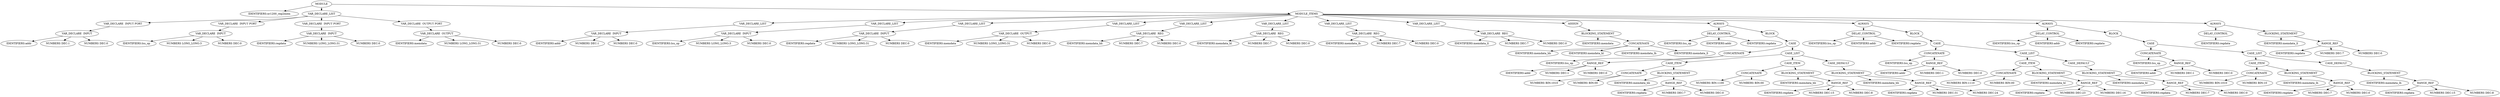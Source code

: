 digraph G {	
ranksep=.25;
	0 [label="MODULE"];
	1 [label="IDENTIFIERS:or1200_reg2mem"];
	0 -> 1;
	2 [label="VAR_DECLARE_LIST"];
	0 -> 2;
	3 [label="VAR_DECLARE  INPUT PORT"];
	2 -> 3;
	4 [label="VAR_DECLARE  INPUT"];
	3 -> 4;
	5 [label="IDENTIFIERS:addr"];
	4 -> 5;
	6 [label="NUMBERS DEC:1"];
	4 -> 6;
	7 [label="NUMBERS DEC:0"];
	4 -> 7;
	16 [label="VAR_DECLARE  INPUT PORT"];
	2 -> 16;
	17 [label="VAR_DECLARE  INPUT"];
	16 -> 17;
	18 [label="IDENTIFIERS:lsu_op"];
	17 -> 18;
	19 [label="NUMBERS LONG_LONG:3"];
	17 -> 19;
	20 [label="NUMBERS DEC:0"];
	17 -> 20;
	29 [label="VAR_DECLARE  INPUT PORT"];
	2 -> 29;
	30 [label="VAR_DECLARE  INPUT"];
	29 -> 30;
	31 [label="IDENTIFIERS:regdata"];
	30 -> 31;
	32 [label="NUMBERS LONG_LONG:31"];
	30 -> 32;
	33 [label="NUMBERS DEC:0"];
	30 -> 33;
	42 [label="VAR_DECLARE  OUTPUT PORT"];
	2 -> 42;
	43 [label="VAR_DECLARE  OUTPUT"];
	42 -> 43;
	44 [label="IDENTIFIERS:memdata"];
	43 -> 44;
	45 [label="NUMBERS LONG_LONG:31"];
	43 -> 45;
	46 [label="NUMBERS DEC:0"];
	43 -> 46;
	55 [label="MODULE_ITEMS"];
	0 -> 55;
	56 [label="VAR_DECLARE_LIST"];
	55 -> 56;
	57 [label="VAR_DECLARE  INPUT"];
	56 -> 57;
	58 [label="IDENTIFIERS:addr"];
	57 -> 58;
	59 [label="NUMBERS DEC:1"];
	57 -> 59;
	60 [label="NUMBERS DEC:0"];
	57 -> 60;
	64 [label="VAR_DECLARE_LIST"];
	55 -> 64;
	65 [label="VAR_DECLARE  INPUT"];
	64 -> 65;
	66 [label="IDENTIFIERS:lsu_op"];
	65 -> 66;
	67 [label="NUMBERS LONG_LONG:3"];
	65 -> 67;
	68 [label="NUMBERS DEC:0"];
	65 -> 68;
	72 [label="VAR_DECLARE_LIST"];
	55 -> 72;
	73 [label="VAR_DECLARE  INPUT"];
	72 -> 73;
	74 [label="IDENTIFIERS:regdata"];
	73 -> 74;
	75 [label="NUMBERS LONG_LONG:31"];
	73 -> 75;
	76 [label="NUMBERS DEC:0"];
	73 -> 76;
	80 [label="VAR_DECLARE_LIST"];
	55 -> 80;
	81 [label="VAR_DECLARE  OUTPUT"];
	80 -> 81;
	82 [label="IDENTIFIERS:memdata"];
	81 -> 82;
	83 [label="NUMBERS LONG_LONG:31"];
	81 -> 83;
	84 [label="NUMBERS DEC:0"];
	81 -> 84;
	88 [label="VAR_DECLARE_LIST"];
	55 -> 88;
	89 [label="VAR_DECLARE  REG"];
	88 -> 89;
	90 [label="IDENTIFIERS:memdata_hh"];
	89 -> 90;
	91 [label="NUMBERS DEC:7"];
	89 -> 91;
	92 [label="NUMBERS DEC:0"];
	89 -> 92;
	96 [label="VAR_DECLARE_LIST"];
	55 -> 96;
	97 [label="VAR_DECLARE  REG"];
	96 -> 97;
	98 [label="IDENTIFIERS:memdata_hl"];
	97 -> 98;
	99 [label="NUMBERS DEC:7"];
	97 -> 99;
	100 [label="NUMBERS DEC:0"];
	97 -> 100;
	104 [label="VAR_DECLARE_LIST"];
	55 -> 104;
	105 [label="VAR_DECLARE  REG"];
	104 -> 105;
	106 [label="IDENTIFIERS:memdata_lh"];
	105 -> 106;
	107 [label="NUMBERS DEC:7"];
	105 -> 107;
	108 [label="NUMBERS DEC:0"];
	105 -> 108;
	112 [label="VAR_DECLARE_LIST"];
	55 -> 112;
	113 [label="VAR_DECLARE  REG"];
	112 -> 113;
	114 [label="IDENTIFIERS:memdata_ll"];
	113 -> 114;
	115 [label="NUMBERS DEC:7"];
	113 -> 115;
	116 [label="NUMBERS DEC:0"];
	113 -> 116;
	120 [label="ASSIGN"];
	55 -> 120;
	121 [label="BLOCKING_STATEMENT"];
	120 -> 121;
	122 [label="IDENTIFIERS:memdata"];
	121 -> 122;
	123 [label="CONCATENATE"];
	121 -> 123;
	124 [label="IDENTIFIERS:memdata_hh"];
	123 -> 124;
	125 [label="IDENTIFIERS:memdata_hl"];
	123 -> 125;
	126 [label="IDENTIFIERS:memdata_lh"];
	123 -> 126;
	127 [label="IDENTIFIERS:memdata_ll"];
	123 -> 127;
	128 [label="ALWAYS"];
	55 -> 128;
	129 [label="DELAY_CONTROL"];
	128 -> 129;
	130 [label="IDENTIFIERS:lsu_op"];
	129 -> 130;
	131 [label="IDENTIFIERS:addr"];
	129 -> 131;
	132 [label="IDENTIFIERS:regdata"];
	129 -> 132;
	133 [label="BLOCK"];
	128 -> 133;
	134 [label="CASE"];
	133 -> 134;
	135 [label="CONCATENATE"];
	134 -> 135;
	136 [label="IDENTIFIERS:lsu_op"];
	135 -> 136;
	137 [label="RANGE_REF"];
	135 -> 137;
	138 [label="IDENTIFIERS:addr"];
	137 -> 138;
	139 [label="NUMBERS DEC:1"];
	137 -> 139;
	140 [label="NUMBERS DEC:0"];
	137 -> 140;
	141 [label="CASE_LIST"];
	134 -> 141;
	142 [label="CASE_ITEM"];
	141 -> 142;
	143 [label="CONCATENATE"];
	142 -> 143;
	144 [label="NUMBERS BIN:1010"];
	143 -> 144;
	145 [label="NUMBERS BIN:00"];
	143 -> 145;
	146 [label="BLOCKING_STATEMENT"];
	142 -> 146;
	147 [label="IDENTIFIERS:memdata_hh"];
	146 -> 147;
	148 [label="RANGE_REF"];
	146 -> 148;
	149 [label="IDENTIFIERS:regdata"];
	148 -> 149;
	150 [label="NUMBERS DEC:7"];
	148 -> 150;
	151 [label="NUMBERS DEC:0"];
	148 -> 151;
	152 [label="CASE_ITEM"];
	141 -> 152;
	153 [label="CONCATENATE"];
	152 -> 153;
	154 [label="NUMBERS BIN:1100"];
	153 -> 154;
	155 [label="NUMBERS BIN:00"];
	153 -> 155;
	156 [label="BLOCKING_STATEMENT"];
	152 -> 156;
	157 [label="IDENTIFIERS:memdata_hh"];
	156 -> 157;
	158 [label="RANGE_REF"];
	156 -> 158;
	159 [label="IDENTIFIERS:regdata"];
	158 -> 159;
	160 [label="NUMBERS DEC:15"];
	158 -> 160;
	161 [label="NUMBERS DEC:8"];
	158 -> 161;
	162 [label="CASE_DEFAULT"];
	141 -> 162;
	163 [label="BLOCKING_STATEMENT"];
	162 -> 163;
	164 [label="IDENTIFIERS:memdata_hh"];
	163 -> 164;
	165 [label="RANGE_REF"];
	163 -> 165;
	166 [label="IDENTIFIERS:regdata"];
	165 -> 166;
	167 [label="NUMBERS DEC:31"];
	165 -> 167;
	168 [label="NUMBERS DEC:24"];
	165 -> 168;
	169 [label="ALWAYS"];
	55 -> 169;
	170 [label="DELAY_CONTROL"];
	169 -> 170;
	171 [label="IDENTIFIERS:lsu_op"];
	170 -> 171;
	172 [label="IDENTIFIERS:addr"];
	170 -> 172;
	173 [label="IDENTIFIERS:regdata"];
	170 -> 173;
	174 [label="BLOCK"];
	169 -> 174;
	175 [label="CASE"];
	174 -> 175;
	176 [label="CONCATENATE"];
	175 -> 176;
	177 [label="IDENTIFIERS:lsu_op"];
	176 -> 177;
	178 [label="RANGE_REF"];
	176 -> 178;
	179 [label="IDENTIFIERS:addr"];
	178 -> 179;
	180 [label="NUMBERS DEC:1"];
	178 -> 180;
	181 [label="NUMBERS DEC:0"];
	178 -> 181;
	182 [label="CASE_LIST"];
	175 -> 182;
	183 [label="CASE_ITEM"];
	182 -> 183;
	184 [label="CONCATENATE"];
	183 -> 184;
	185 [label="NUMBERS BIN:1110"];
	184 -> 185;
	186 [label="NUMBERS BIN:00"];
	184 -> 186;
	187 [label="BLOCKING_STATEMENT"];
	183 -> 187;
	188 [label="IDENTIFIERS:memdata_hl"];
	187 -> 188;
	189 [label="RANGE_REF"];
	187 -> 189;
	190 [label="IDENTIFIERS:regdata"];
	189 -> 190;
	191 [label="NUMBERS DEC:23"];
	189 -> 191;
	192 [label="NUMBERS DEC:16"];
	189 -> 192;
	193 [label="CASE_DEFAULT"];
	182 -> 193;
	194 [label="BLOCKING_STATEMENT"];
	193 -> 194;
	195 [label="IDENTIFIERS:memdata_hl"];
	194 -> 195;
	196 [label="RANGE_REF"];
	194 -> 196;
	197 [label="IDENTIFIERS:regdata"];
	196 -> 197;
	198 [label="NUMBERS DEC:7"];
	196 -> 198;
	199 [label="NUMBERS DEC:0"];
	196 -> 199;
	200 [label="ALWAYS"];
	55 -> 200;
	201 [label="DELAY_CONTROL"];
	200 -> 201;
	202 [label="IDENTIFIERS:lsu_op"];
	201 -> 202;
	203 [label="IDENTIFIERS:addr"];
	201 -> 203;
	204 [label="IDENTIFIERS:regdata"];
	201 -> 204;
	205 [label="BLOCK"];
	200 -> 205;
	206 [label="CASE"];
	205 -> 206;
	207 [label="CONCATENATE"];
	206 -> 207;
	208 [label="IDENTIFIERS:lsu_op"];
	207 -> 208;
	209 [label="RANGE_REF"];
	207 -> 209;
	210 [label="IDENTIFIERS:addr"];
	209 -> 210;
	211 [label="NUMBERS DEC:1"];
	209 -> 211;
	212 [label="NUMBERS DEC:0"];
	209 -> 212;
	213 [label="CASE_LIST"];
	206 -> 213;
	214 [label="CASE_ITEM"];
	213 -> 214;
	215 [label="CONCATENATE"];
	214 -> 215;
	216 [label="NUMBERS BIN:1010"];
	215 -> 216;
	217 [label="NUMBERS BIN:10"];
	215 -> 217;
	218 [label="BLOCKING_STATEMENT"];
	214 -> 218;
	219 [label="IDENTIFIERS:memdata_lh"];
	218 -> 219;
	220 [label="RANGE_REF"];
	218 -> 220;
	221 [label="IDENTIFIERS:regdata"];
	220 -> 221;
	222 [label="NUMBERS DEC:7"];
	220 -> 222;
	223 [label="NUMBERS DEC:0"];
	220 -> 223;
	224 [label="CASE_DEFAULT"];
	213 -> 224;
	225 [label="BLOCKING_STATEMENT"];
	224 -> 225;
	226 [label="IDENTIFIERS:memdata_lh"];
	225 -> 226;
	227 [label="RANGE_REF"];
	225 -> 227;
	228 [label="IDENTIFIERS:regdata"];
	227 -> 228;
	229 [label="NUMBERS DEC:15"];
	227 -> 229;
	230 [label="NUMBERS DEC:8"];
	227 -> 230;
	231 [label="ALWAYS"];
	55 -> 231;
	232 [label="DELAY_CONTROL"];
	231 -> 232;
	233 [label="IDENTIFIERS:regdata"];
	232 -> 233;
	234 [label="BLOCKING_STATEMENT"];
	231 -> 234;
	235 [label="IDENTIFIERS:memdata_ll"];
	234 -> 235;
	236 [label="RANGE_REF"];
	234 -> 236;
	237 [label="IDENTIFIERS:regdata"];
	236 -> 237;
	238 [label="NUMBERS DEC:7"];
	236 -> 238;
	239 [label="NUMBERS DEC:0"];
	236 -> 239;
}

